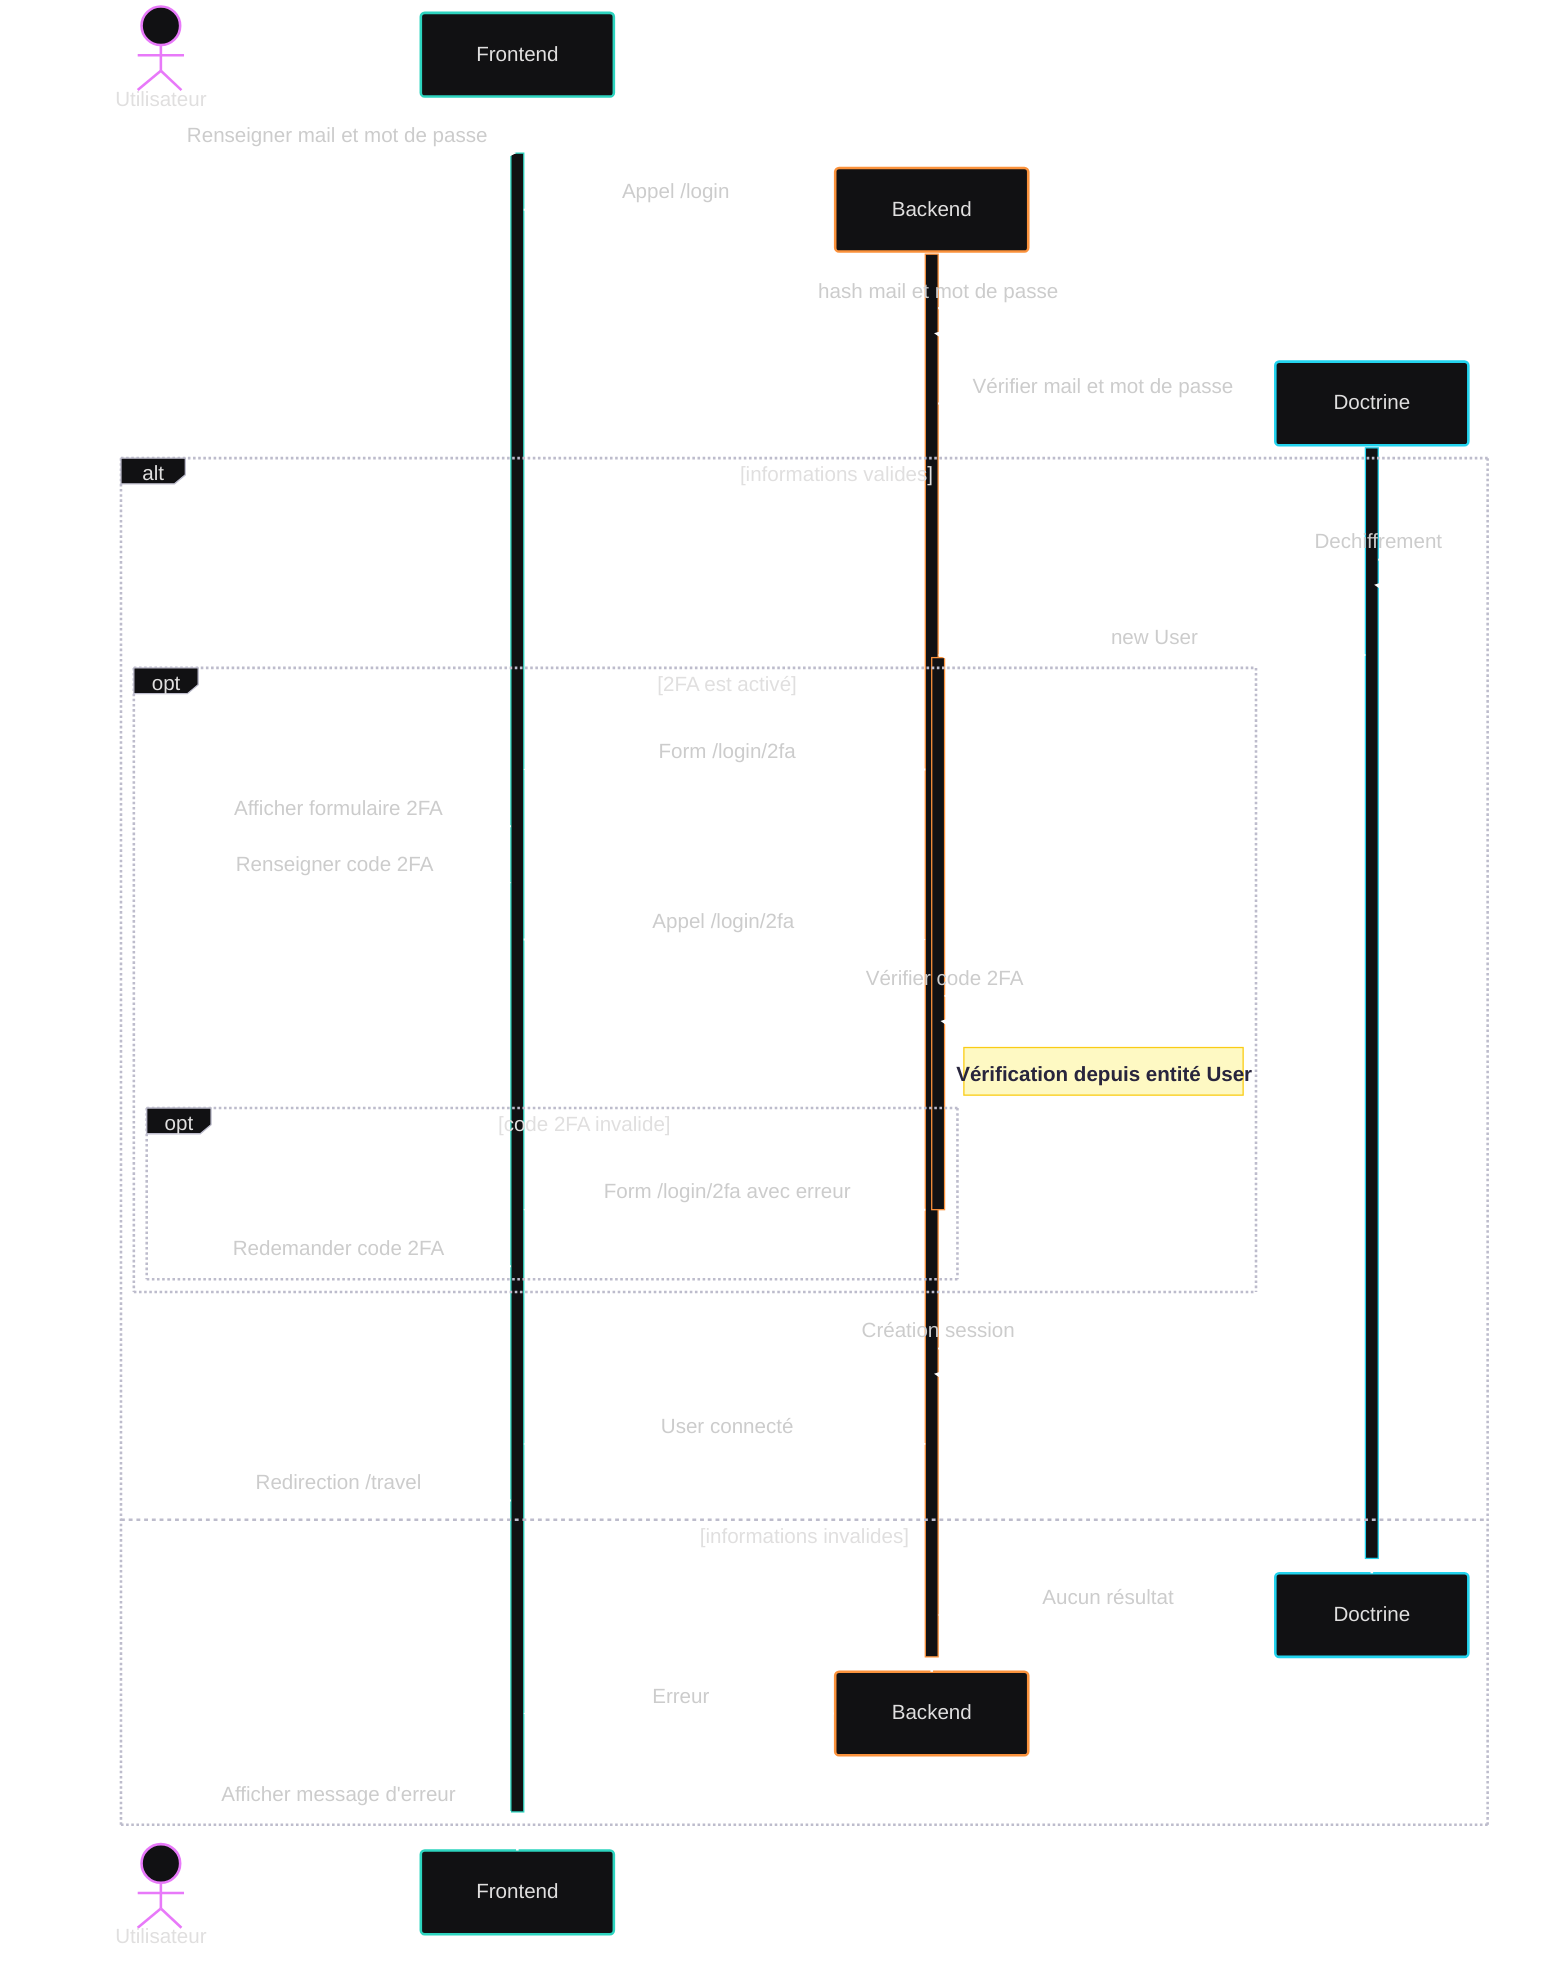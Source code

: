 %%{init: {"theme": "redux-dark-color"}}%%
sequenceDiagram
actor U as Utilisateur
participant F as Frontend

U ->> F: Renseigner mail et mot de passe
activate F
create participant B as Backend
F ->> B: Appel /login
activate B
B ->> B: hash mail et mot de passe
create participant D as Doctrine
B ->> D: Vérifier mail et mot de passe
activate D
alt informations valides
    D ->> D: Dechiffrement
    D -->> B: new User
    activate B
    opt 2FA est activé
        B -->> F: Form /login/2fa
        F -->> U: Afficher formulaire 2FA
        U ->> F: Renseigner code 2FA
        F ->> B: Appel /login/2fa
        B ->> B: Vérifier code 2FA
        Note right of B: Vérification depuis entité User
        opt code 2FA invalide
            B -->> F: Form /login/2fa avec erreur
            deactivate B
            F -->> U: Redemander code 2FA
        end
    end
    B ->> B: Création session
    B -->> F: User connecté
    F -->> U: Redirection /travel

else informations invalides
    deactivate D
    destroy D
    D -->> B: Aucun résultat
    deactivate B
    destroy B
    B -->> F: Erreur
    F -->> U: Afficher message d'erreur
    deactivate F
end